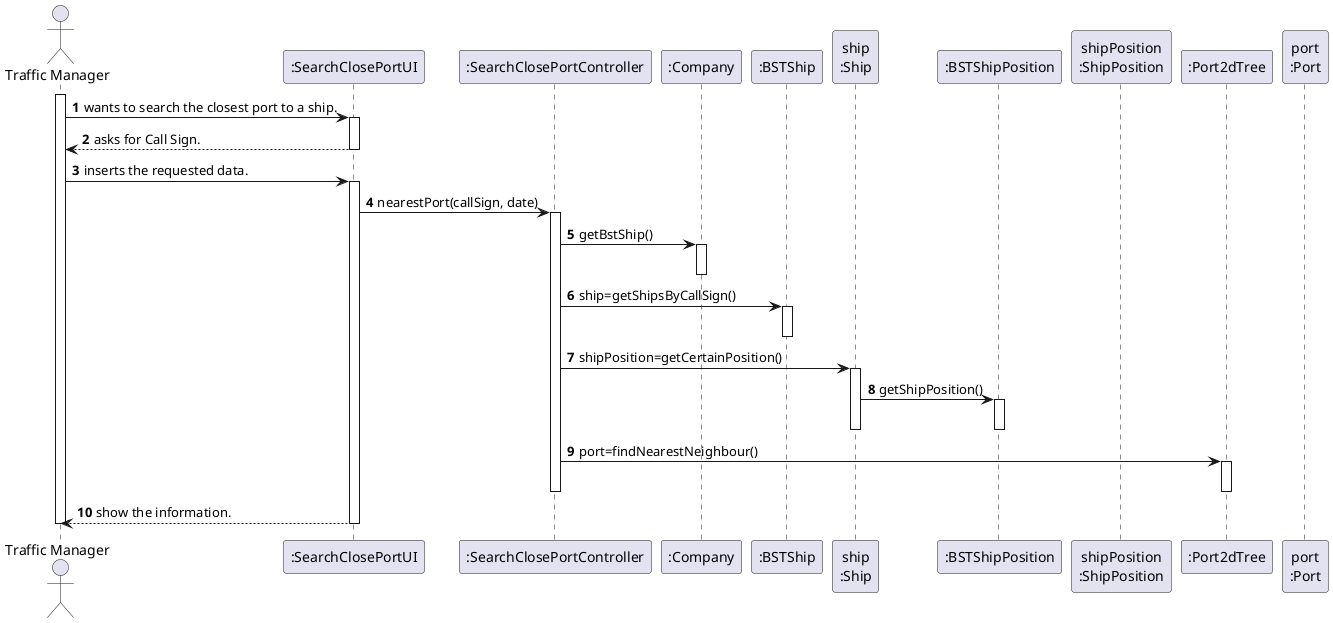 @startuml
autonumber

actor "Traffic Manager" as TM

participant ":SearchClosePortUI" as SSUI
participant ":SearchClosePortController" as SSC
participant ":Company" as COMP
participant ":BSTShip" as BSTS
participant "ship\n:Ship" as ship
participant ":BSTShipPosition" as bstm
participant "shipPosition\n:ShipPosition" as shipPosition
participant ":Port2dTree" as p2d
participant "port\n:Port" as port



activate TM

TM -> SSUI: wants to search the closest port to a ship.
activate SSUI
SSUI --> TM: asks for Call Sign.
deactivate SSUI
TM -> SSUI: inserts the requested data.

activate SSUI
SSUI -> SSC: nearestPort(callSign, date)
activate SSC

SSC -> COMP: getBstShip()
activate COMP
deactivate COMP

SSC -> BSTS: ship=getShipsByCallSign()
activate BSTS
deactivate BSTS

SSC -> ship: shipPosition=getCertainPosition()
activate ship
ship -> bstm: getShipPosition()
activate bstm
deactivate bstm
deactivate ship

SSC -> p2d: port=findNearestNeighbour()
activate p2d
deactivate p2d

deactivate SSC
SSUI --> TM: show the information.

deactivate SSUI
deactivate TM
@enduml